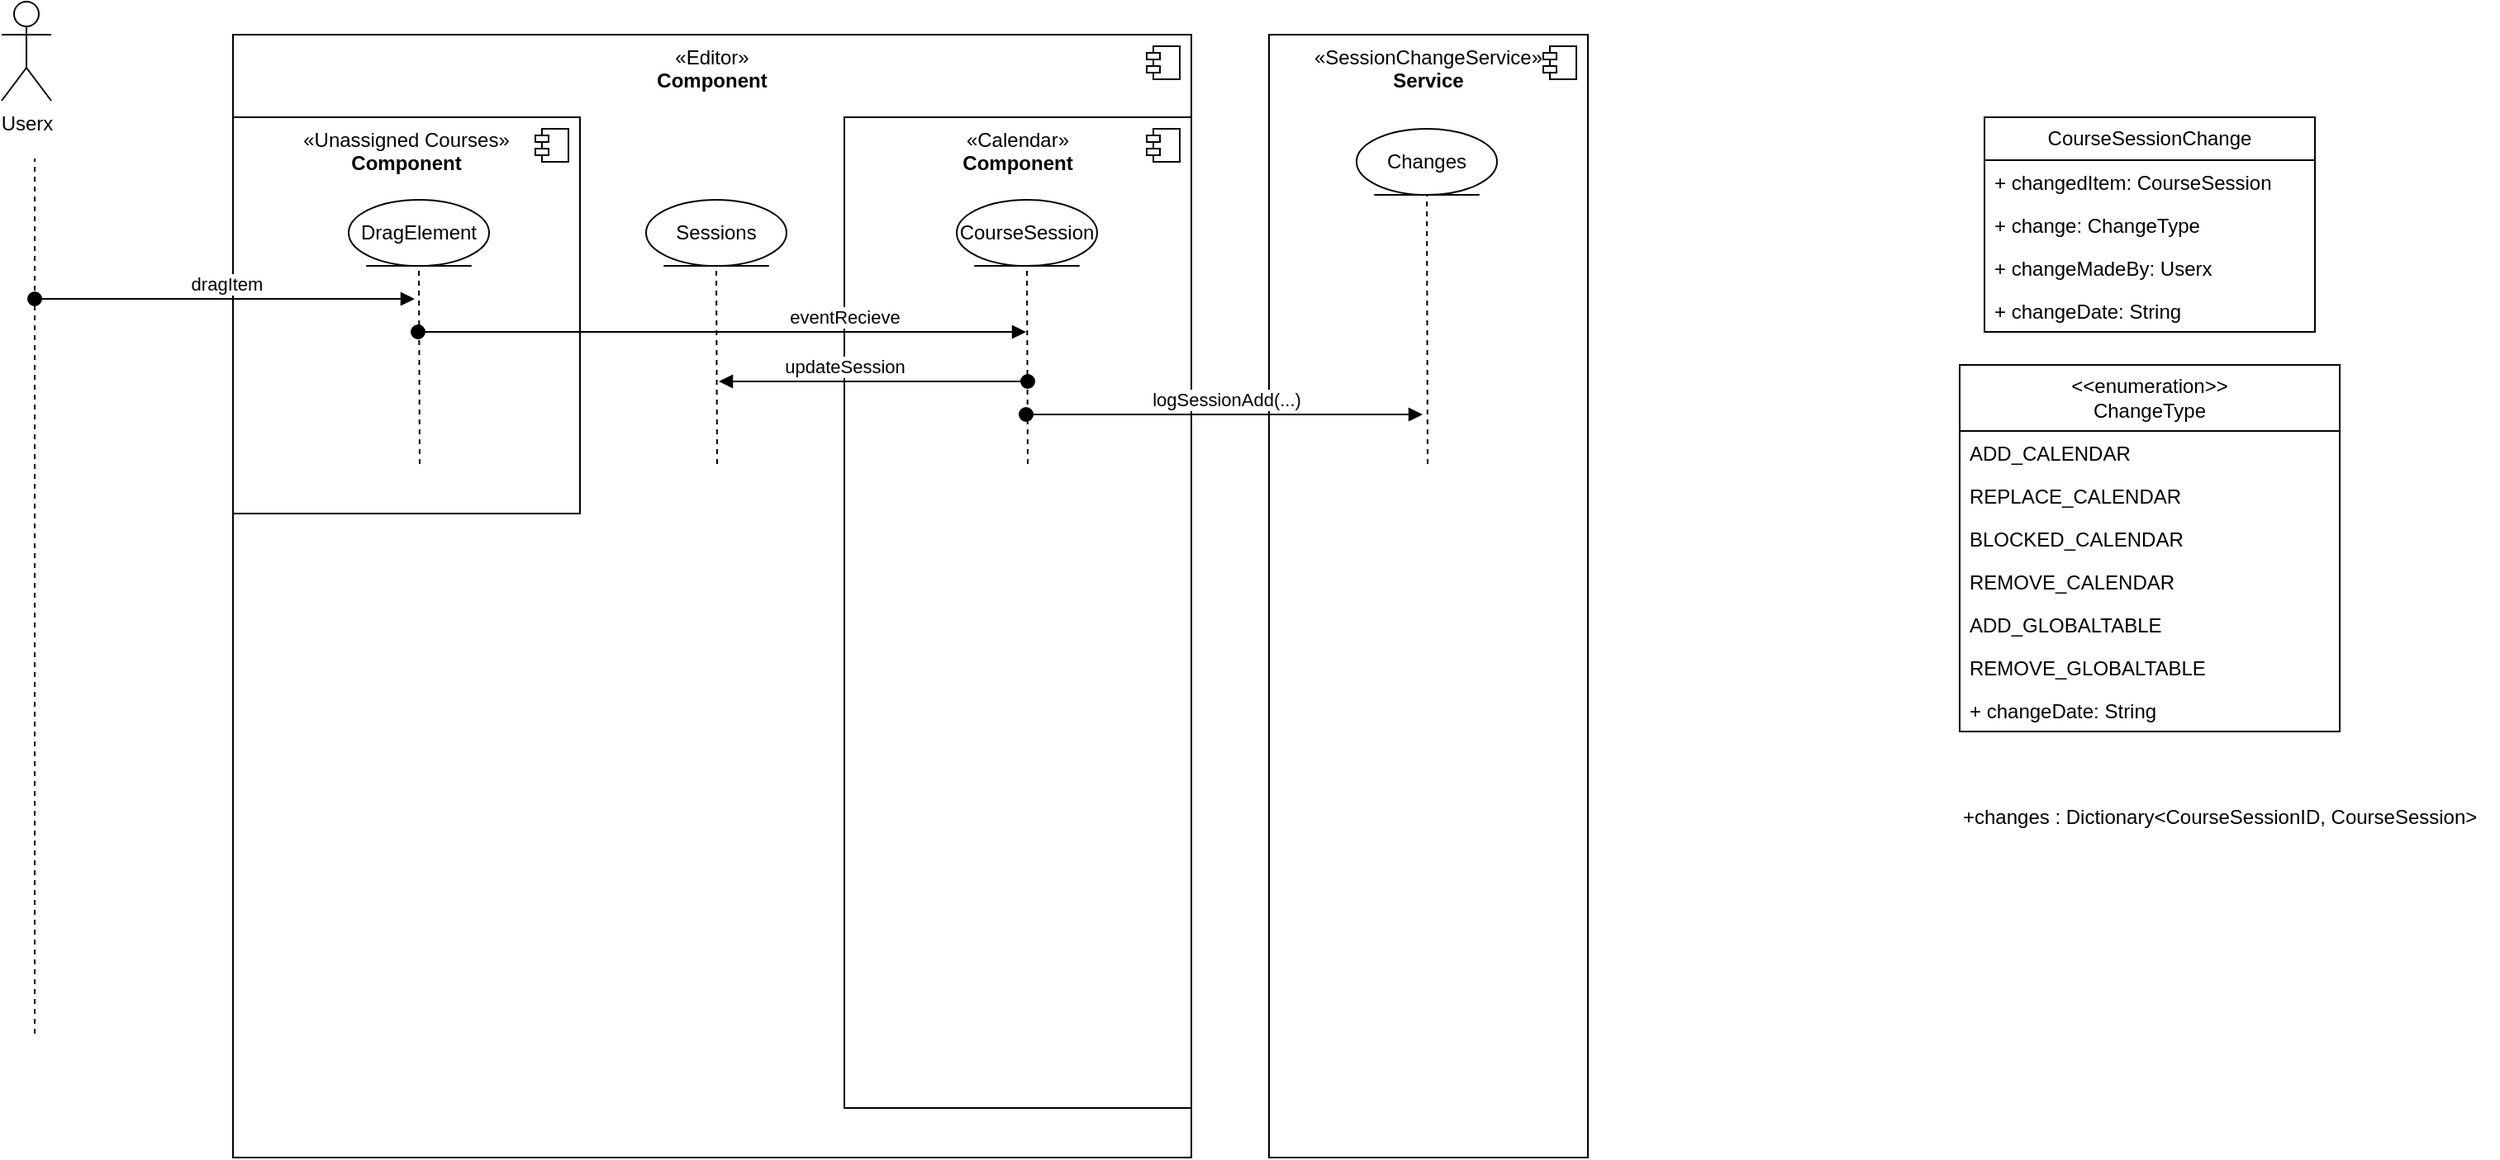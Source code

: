 <mxfile version="24.7.8">
  <diagram name="Seite-1" id="OvIvmKeULTwE7vRqUw8t">
    <mxGraphModel dx="1728" dy="915" grid="1" gridSize="10" guides="1" tooltips="1" connect="1" arrows="1" fold="1" page="1" pageScale="1" pageWidth="827" pageHeight="1169" math="0" shadow="0">
      <root>
        <mxCell id="0" />
        <mxCell id="1" parent="0" />
        <mxCell id="V4WW4JrDR7EeXdxypeD7-5" value="«Editor&lt;span style=&quot;background-color: initial;&quot;&gt;»&lt;/span&gt;&lt;div&gt;&lt;b&gt;Component&lt;/b&gt;&lt;/div&gt;" style="html=1;dropTarget=0;whiteSpace=wrap;verticalAlign=top;" vertex="1" parent="1">
          <mxGeometry x="200" y="50" width="580" height="680" as="geometry" />
        </mxCell>
        <mxCell id="V4WW4JrDR7EeXdxypeD7-6" value="" style="shape=module;jettyWidth=8;jettyHeight=4;" vertex="1" parent="V4WW4JrDR7EeXdxypeD7-5">
          <mxGeometry x="1" width="20" height="20" relative="1" as="geometry">
            <mxPoint x="-27" y="7" as="offset" />
          </mxGeometry>
        </mxCell>
        <mxCell id="V4WW4JrDR7EeXdxypeD7-1" value="Userx" style="shape=umlActor;verticalLabelPosition=bottom;verticalAlign=top;html=1;" vertex="1" parent="1">
          <mxGeometry x="60" y="30" width="30" height="60" as="geometry" />
        </mxCell>
        <mxCell id="V4WW4JrDR7EeXdxypeD7-7" value="«SessionChangeService&lt;span style=&quot;background-color: initial;&quot;&gt;»&lt;/span&gt;&lt;div&gt;&lt;b&gt;Service&lt;/b&gt;&lt;/div&gt;" style="html=1;dropTarget=0;whiteSpace=wrap;verticalAlign=top;" vertex="1" parent="1">
          <mxGeometry x="827" y="50" width="193" height="680" as="geometry" />
        </mxCell>
        <mxCell id="V4WW4JrDR7EeXdxypeD7-8" value="" style="shape=module;jettyWidth=8;jettyHeight=4;" vertex="1" parent="V4WW4JrDR7EeXdxypeD7-7">
          <mxGeometry x="1" width="20" height="20" relative="1" as="geometry">
            <mxPoint x="-27" y="7" as="offset" />
          </mxGeometry>
        </mxCell>
        <mxCell id="V4WW4JrDR7EeXdxypeD7-9" value="CourseSessionChange" style="swimlane;fontStyle=0;childLayout=stackLayout;horizontal=1;startSize=26;fillColor=none;horizontalStack=0;resizeParent=1;resizeParentMax=0;resizeLast=0;collapsible=1;marginBottom=0;whiteSpace=wrap;html=1;" vertex="1" parent="1">
          <mxGeometry x="1260" y="100" width="200" height="130" as="geometry" />
        </mxCell>
        <mxCell id="V4WW4JrDR7EeXdxypeD7-10" value="+ changedItem: CourseSession" style="text;strokeColor=none;fillColor=none;align=left;verticalAlign=top;spacingLeft=4;spacingRight=4;overflow=hidden;rotatable=0;points=[[0,0.5],[1,0.5]];portConstraint=eastwest;whiteSpace=wrap;html=1;" vertex="1" parent="V4WW4JrDR7EeXdxypeD7-9">
          <mxGeometry y="26" width="200" height="26" as="geometry" />
        </mxCell>
        <mxCell id="V4WW4JrDR7EeXdxypeD7-11" value="+ change: ChangeType&amp;nbsp;" style="text;strokeColor=none;fillColor=none;align=left;verticalAlign=top;spacingLeft=4;spacingRight=4;overflow=hidden;rotatable=0;points=[[0,0.5],[1,0.5]];portConstraint=eastwest;whiteSpace=wrap;html=1;" vertex="1" parent="V4WW4JrDR7EeXdxypeD7-9">
          <mxGeometry y="52" width="200" height="26" as="geometry" />
        </mxCell>
        <mxCell id="V4WW4JrDR7EeXdxypeD7-12" value="+ changeMadeBy: Userx" style="text;strokeColor=none;fillColor=none;align=left;verticalAlign=top;spacingLeft=4;spacingRight=4;overflow=hidden;rotatable=0;points=[[0,0.5],[1,0.5]];portConstraint=eastwest;whiteSpace=wrap;html=1;" vertex="1" parent="V4WW4JrDR7EeXdxypeD7-9">
          <mxGeometry y="78" width="200" height="26" as="geometry" />
        </mxCell>
        <mxCell id="V4WW4JrDR7EeXdxypeD7-13" value="+ changeDate: String" style="text;strokeColor=none;fillColor=none;align=left;verticalAlign=top;spacingLeft=4;spacingRight=4;overflow=hidden;rotatable=0;points=[[0,0.5],[1,0.5]];portConstraint=eastwest;whiteSpace=wrap;html=1;" vertex="1" parent="V4WW4JrDR7EeXdxypeD7-9">
          <mxGeometry y="104" width="200" height="26" as="geometry" />
        </mxCell>
        <mxCell id="V4WW4JrDR7EeXdxypeD7-14" value="&amp;lt;&amp;lt;enumeration&amp;gt;&amp;gt;&lt;div&gt;ChangeType&lt;/div&gt;" style="swimlane;fontStyle=0;childLayout=stackLayout;horizontal=1;startSize=40;fillColor=none;horizontalStack=0;resizeParent=1;resizeParentMax=0;resizeLast=0;collapsible=1;marginBottom=0;whiteSpace=wrap;html=1;" vertex="1" parent="1">
          <mxGeometry x="1245" y="250" width="230" height="222" as="geometry" />
        </mxCell>
        <mxCell id="V4WW4JrDR7EeXdxypeD7-15" value="ADD_CALENDAR" style="text;strokeColor=none;fillColor=none;align=left;verticalAlign=top;spacingLeft=4;spacingRight=4;overflow=hidden;rotatable=0;points=[[0,0.5],[1,0.5]];portConstraint=eastwest;whiteSpace=wrap;html=1;" vertex="1" parent="V4WW4JrDR7EeXdxypeD7-14">
          <mxGeometry y="40" width="230" height="26" as="geometry" />
        </mxCell>
        <mxCell id="V4WW4JrDR7EeXdxypeD7-16" value="REPLACE_CALENDAR" style="text;strokeColor=none;fillColor=none;align=left;verticalAlign=top;spacingLeft=4;spacingRight=4;overflow=hidden;rotatable=0;points=[[0,0.5],[1,0.5]];portConstraint=eastwest;whiteSpace=wrap;html=1;" vertex="1" parent="V4WW4JrDR7EeXdxypeD7-14">
          <mxGeometry y="66" width="230" height="26" as="geometry" />
        </mxCell>
        <mxCell id="V4WW4JrDR7EeXdxypeD7-20" value="BLOCKED_CALENDAR" style="text;strokeColor=none;fillColor=none;align=left;verticalAlign=top;spacingLeft=4;spacingRight=4;overflow=hidden;rotatable=0;points=[[0,0.5],[1,0.5]];portConstraint=eastwest;whiteSpace=wrap;html=1;" vertex="1" parent="V4WW4JrDR7EeXdxypeD7-14">
          <mxGeometry y="92" width="230" height="26" as="geometry" />
        </mxCell>
        <mxCell id="V4WW4JrDR7EeXdxypeD7-17" value="REMOVE_CALENDAR" style="text;strokeColor=none;fillColor=none;align=left;verticalAlign=top;spacingLeft=4;spacingRight=4;overflow=hidden;rotatable=0;points=[[0,0.5],[1,0.5]];portConstraint=eastwest;whiteSpace=wrap;html=1;" vertex="1" parent="V4WW4JrDR7EeXdxypeD7-14">
          <mxGeometry y="118" width="230" height="26" as="geometry" />
        </mxCell>
        <mxCell id="V4WW4JrDR7EeXdxypeD7-19" value="ADD_GLOBALTABLE" style="text;strokeColor=none;fillColor=none;align=left;verticalAlign=top;spacingLeft=4;spacingRight=4;overflow=hidden;rotatable=0;points=[[0,0.5],[1,0.5]];portConstraint=eastwest;whiteSpace=wrap;html=1;" vertex="1" parent="V4WW4JrDR7EeXdxypeD7-14">
          <mxGeometry y="144" width="230" height="26" as="geometry" />
        </mxCell>
        <mxCell id="V4WW4JrDR7EeXdxypeD7-21" value="REMOVE_GLOBALTABLE" style="text;strokeColor=none;fillColor=none;align=left;verticalAlign=top;spacingLeft=4;spacingRight=4;overflow=hidden;rotatable=0;points=[[0,0.5],[1,0.5]];portConstraint=eastwest;whiteSpace=wrap;html=1;" vertex="1" parent="V4WW4JrDR7EeXdxypeD7-14">
          <mxGeometry y="170" width="230" height="26" as="geometry" />
        </mxCell>
        <mxCell id="V4WW4JrDR7EeXdxypeD7-18" value="+ changeDate: String" style="text;strokeColor=none;fillColor=none;align=left;verticalAlign=top;spacingLeft=4;spacingRight=4;overflow=hidden;rotatable=0;points=[[0,0.5],[1,0.5]];portConstraint=eastwest;whiteSpace=wrap;html=1;" vertex="1" parent="V4WW4JrDR7EeXdxypeD7-14">
          <mxGeometry y="196" width="230" height="26" as="geometry" />
        </mxCell>
        <mxCell id="V4WW4JrDR7EeXdxypeD7-30" value="+changes : Dictionary&amp;lt;CourseSessionID, CourseSession&amp;gt;" style="text;strokeColor=none;fillColor=none;align=left;verticalAlign=top;spacingLeft=4;spacingRight=4;overflow=hidden;rotatable=0;points=[[0,0.5],[1,0.5]];portConstraint=eastwest;whiteSpace=wrap;html=1;" vertex="1" parent="1">
          <mxGeometry x="1241" y="510" width="330" height="26" as="geometry" />
        </mxCell>
        <mxCell id="V4WW4JrDR7EeXdxypeD7-31" value="«Calendar&lt;span style=&quot;background-color: initial;&quot;&gt;»&lt;/span&gt;&lt;div&gt;&lt;b&gt;Component&lt;/b&gt;&lt;/div&gt;" style="html=1;dropTarget=0;whiteSpace=wrap;verticalAlign=top;" vertex="1" parent="1">
          <mxGeometry x="570" y="100" width="210" height="600" as="geometry" />
        </mxCell>
        <mxCell id="V4WW4JrDR7EeXdxypeD7-32" value="" style="shape=module;jettyWidth=8;jettyHeight=4;" vertex="1" parent="V4WW4JrDR7EeXdxypeD7-31">
          <mxGeometry x="1" width="20" height="20" relative="1" as="geometry">
            <mxPoint x="-27" y="7" as="offset" />
          </mxGeometry>
        </mxCell>
        <mxCell id="V4WW4JrDR7EeXdxypeD7-35" value="«&lt;span style=&quot;text-align: left;&quot;&gt;Unassigned Courses&lt;/span&gt;&lt;span style=&quot;background-color: initial;&quot;&gt;»&lt;/span&gt;&lt;div&gt;&lt;b&gt;Component&lt;/b&gt;&lt;/div&gt;" style="html=1;dropTarget=0;whiteSpace=wrap;verticalAlign=top;" vertex="1" parent="1">
          <mxGeometry x="200" y="100" width="210" height="240" as="geometry" />
        </mxCell>
        <mxCell id="V4WW4JrDR7EeXdxypeD7-36" value="" style="shape=module;jettyWidth=8;jettyHeight=4;" vertex="1" parent="V4WW4JrDR7EeXdxypeD7-35">
          <mxGeometry x="1" width="20" height="20" relative="1" as="geometry">
            <mxPoint x="-27" y="7" as="offset" />
          </mxGeometry>
        </mxCell>
        <mxCell id="V4WW4JrDR7EeXdxypeD7-56" value="" style="endArrow=none;dashed=1;html=1;rounded=0;" edge="1" parent="1">
          <mxGeometry width="50" height="50" relative="1" as="geometry">
            <mxPoint x="80" y="655" as="sourcePoint" />
            <mxPoint x="80" y="125" as="targetPoint" />
          </mxGeometry>
        </mxCell>
        <mxCell id="V4WW4JrDR7EeXdxypeD7-57" value="dragItem" style="html=1;verticalAlign=bottom;startArrow=oval;startFill=1;endArrow=block;startSize=8;curved=0;rounded=0;" edge="1" parent="1">
          <mxGeometry x="0.009" width="60" relative="1" as="geometry">
            <mxPoint x="80" y="210" as="sourcePoint" />
            <mxPoint x="310" y="210" as="targetPoint" />
            <mxPoint as="offset" />
          </mxGeometry>
        </mxCell>
        <mxCell id="V4WW4JrDR7EeXdxypeD7-58" value="eventRecieve" style="html=1;verticalAlign=bottom;startArrow=oval;startFill=1;endArrow=block;startSize=8;curved=0;rounded=0;" edge="1" parent="1">
          <mxGeometry x="0.402" width="60" relative="1" as="geometry">
            <mxPoint x="312" y="230" as="sourcePoint" />
            <mxPoint x="680" y="230" as="targetPoint" />
            <mxPoint as="offset" />
          </mxGeometry>
        </mxCell>
        <mxCell id="V4WW4JrDR7EeXdxypeD7-60" value="updateSession" style="html=1;verticalAlign=bottom;startArrow=oval;startFill=1;endArrow=block;startSize=8;curved=0;rounded=0;" edge="1" parent="1">
          <mxGeometry x="0.187" width="60" relative="1" as="geometry">
            <mxPoint x="681" y="260" as="sourcePoint" />
            <mxPoint x="494" y="260" as="targetPoint" />
            <mxPoint as="offset" />
          </mxGeometry>
        </mxCell>
        <mxCell id="V4WW4JrDR7EeXdxypeD7-62" value="logSessionAdd(...)" style="html=1;verticalAlign=bottom;startArrow=oval;startFill=1;endArrow=block;startSize=8;curved=0;rounded=0;" edge="1" parent="1">
          <mxGeometry x="0.009" width="60" relative="1" as="geometry">
            <mxPoint x="680" y="280" as="sourcePoint" />
            <mxPoint x="920" y="280" as="targetPoint" />
            <mxPoint as="offset" />
          </mxGeometry>
        </mxCell>
        <mxCell id="V4WW4JrDR7EeXdxypeD7-46" value="Sessions" style="ellipse;shape=umlEntity;whiteSpace=wrap;html=1;" vertex="1" parent="1">
          <mxGeometry x="450" y="150" width="85" height="40" as="geometry" />
        </mxCell>
        <mxCell id="V4WW4JrDR7EeXdxypeD7-47" value="" style="endArrow=none;dashed=1;html=1;rounded=0;entryX=0.5;entryY=1;entryDx=0;entryDy=0;" edge="1" parent="1" target="V4WW4JrDR7EeXdxypeD7-46">
          <mxGeometry width="50" height="50" relative="1" as="geometry">
            <mxPoint x="493" y="310" as="sourcePoint" />
            <mxPoint x="494" y="200" as="targetPoint" />
          </mxGeometry>
        </mxCell>
        <mxCell id="V4WW4JrDR7EeXdxypeD7-38" value="CourseSession" style="ellipse;shape=umlEntity;whiteSpace=wrap;html=1;" vertex="1" parent="1">
          <mxGeometry x="638" y="150" width="85" height="40" as="geometry" />
        </mxCell>
        <mxCell id="V4WW4JrDR7EeXdxypeD7-40" value="" style="endArrow=none;dashed=1;html=1;rounded=0;entryX=0.5;entryY=1;entryDx=0;entryDy=0;" edge="1" parent="1" target="V4WW4JrDR7EeXdxypeD7-38">
          <mxGeometry width="50" height="50" relative="1" as="geometry">
            <mxPoint x="681" y="310" as="sourcePoint" />
            <mxPoint x="682" y="200" as="targetPoint" />
          </mxGeometry>
        </mxCell>
        <mxCell id="V4WW4JrDR7EeXdxypeD7-37" value="DragElement" style="ellipse;shape=umlEntity;whiteSpace=wrap;html=1;" vertex="1" parent="1">
          <mxGeometry x="270" y="150" width="85" height="40" as="geometry" />
        </mxCell>
        <mxCell id="V4WW4JrDR7EeXdxypeD7-39" value="" style="endArrow=none;dashed=1;html=1;rounded=0;entryX=0.5;entryY=1;entryDx=0;entryDy=0;" edge="1" parent="1" target="V4WW4JrDR7EeXdxypeD7-37">
          <mxGeometry width="50" height="50" relative="1" as="geometry">
            <mxPoint x="313" y="310" as="sourcePoint" />
            <mxPoint x="312.5" y="166" as="targetPoint" />
          </mxGeometry>
        </mxCell>
        <mxCell id="V4WW4JrDR7EeXdxypeD7-49" value="Changes" style="ellipse;shape=umlEntity;whiteSpace=wrap;html=1;" vertex="1" parent="1">
          <mxGeometry x="880" y="107" width="85" height="40" as="geometry" />
        </mxCell>
        <mxCell id="V4WW4JrDR7EeXdxypeD7-50" value="" style="endArrow=none;dashed=1;html=1;rounded=0;entryX=0.5;entryY=1;entryDx=0;entryDy=0;" edge="1" parent="1" target="V4WW4JrDR7EeXdxypeD7-49">
          <mxGeometry width="50" height="50" relative="1" as="geometry">
            <mxPoint x="923" y="310" as="sourcePoint" />
            <mxPoint x="924" y="157" as="targetPoint" />
          </mxGeometry>
        </mxCell>
      </root>
    </mxGraphModel>
  </diagram>
</mxfile>
